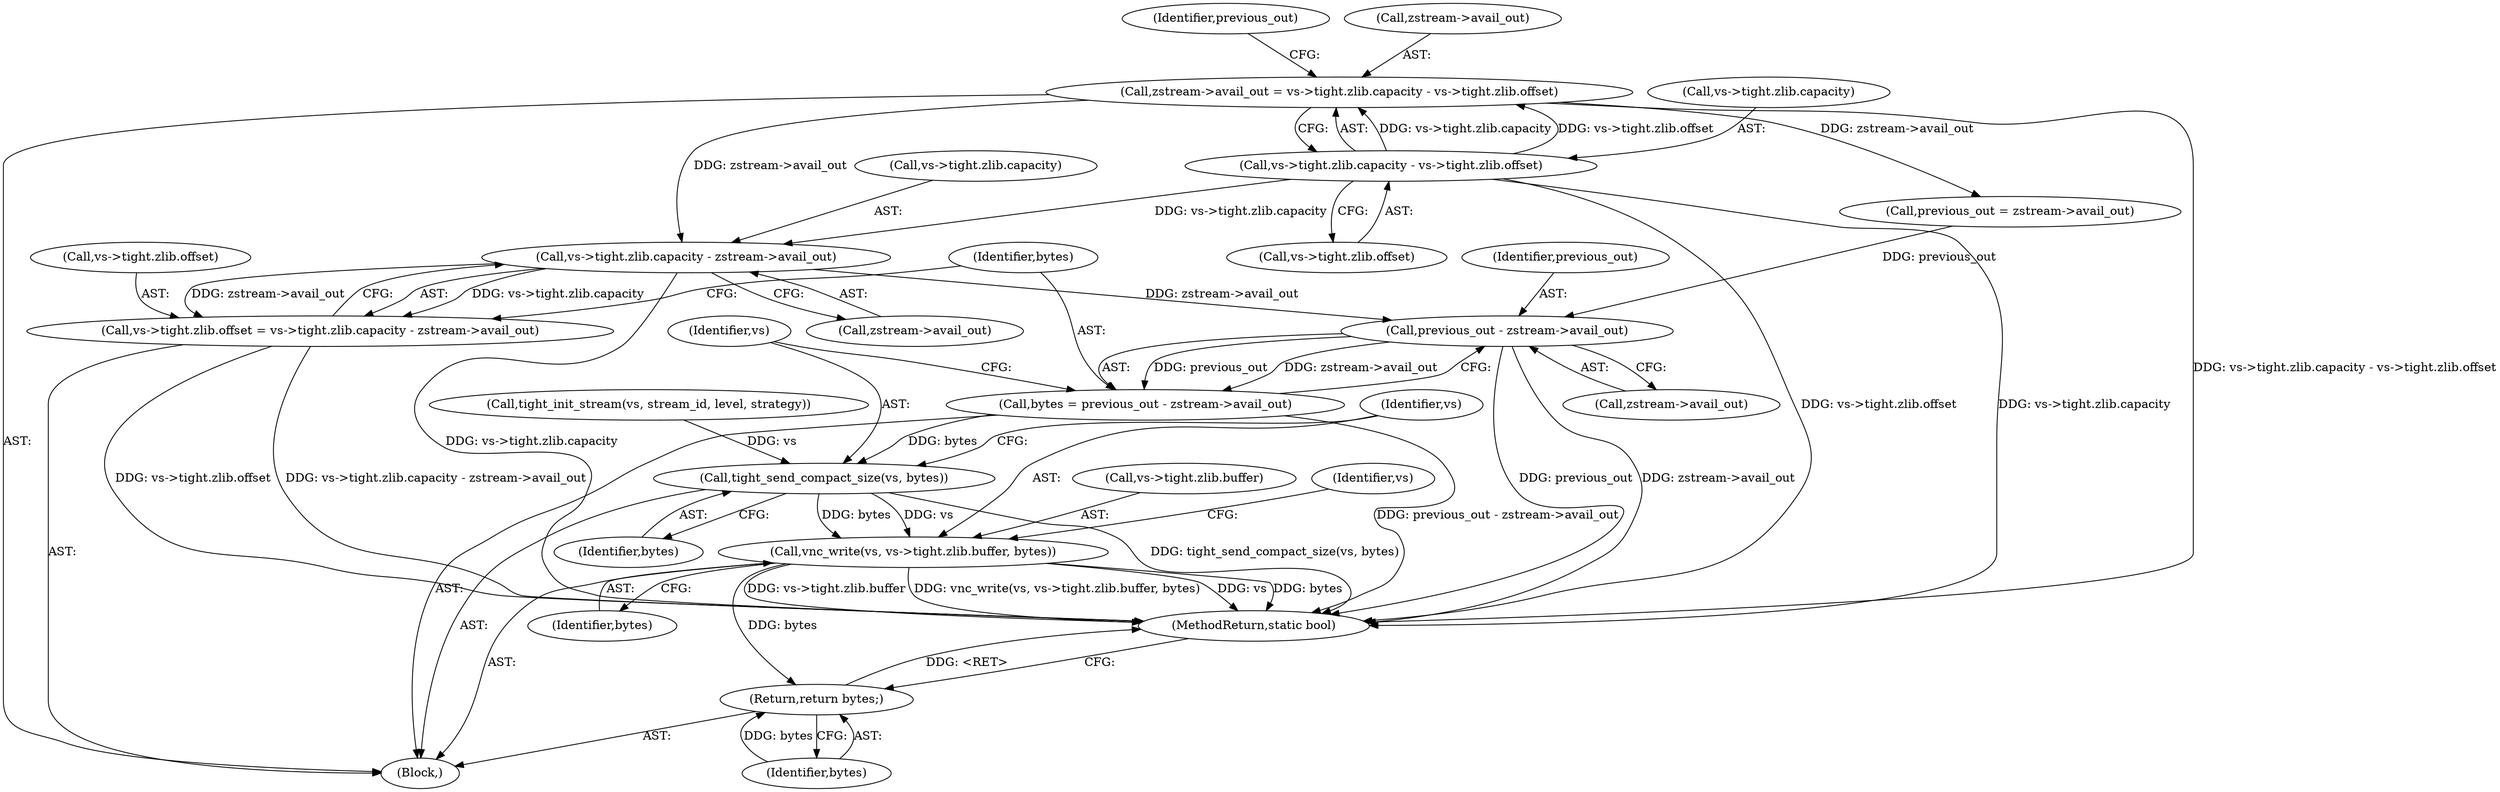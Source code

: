 digraph "0_qemu_9f64916da20eea67121d544698676295bbb105a7_0@pointer" {
"1000789" [label="(Call,vs->tight.zlib.capacity - zstream->avail_out)"];
"1000743" [label="(Call,vs->tight.zlib.capacity - vs->tight.zlib.offset)"];
"1000739" [label="(Call,zstream->avail_out = vs->tight.zlib.capacity - vs->tight.zlib.offset)"];
"1000781" [label="(Call,vs->tight.zlib.offset = vs->tight.zlib.capacity - zstream->avail_out)"];
"1000802" [label="(Call,previous_out - zstream->avail_out)"];
"1000800" [label="(Call,bytes = previous_out - zstream->avail_out)"];
"1000807" [label="(Call,tight_send_compact_size(vs, bytes))"];
"1000810" [label="(Call,vnc_write(vs, vs->tight.zlib.buffer, bytes))"];
"1000827" [label="(Return,return bytes;)"];
"1000739" [label="(Call,zstream->avail_out = vs->tight.zlib.capacity - vs->tight.zlib.offset)"];
"1000781" [label="(Call,vs->tight.zlib.offset = vs->tight.zlib.capacity - zstream->avail_out)"];
"1000642" [label="(Block,)"];
"1000812" [label="(Call,vs->tight.zlib.buffer)"];
"1000828" [label="(Identifier,bytes)"];
"1000743" [label="(Call,vs->tight.zlib.capacity - vs->tight.zlib.offset)"];
"1000808" [label="(Identifier,vs)"];
"1000758" [label="(Call,previous_out = zstream->avail_out)"];
"1000797" [label="(Call,zstream->avail_out)"];
"1000759" [label="(Identifier,previous_out)"];
"1000789" [label="(Call,vs->tight.zlib.capacity - zstream->avail_out)"];
"1000807" [label="(Call,tight_send_compact_size(vs, bytes))"];
"1000790" [label="(Call,vs->tight.zlib.capacity)"];
"1000782" [label="(Call,vs->tight.zlib.offset)"];
"1000824" [label="(Identifier,vs)"];
"1000803" [label="(Identifier,previous_out)"];
"1000744" [label="(Call,vs->tight.zlib.capacity)"];
"1000811" [label="(Identifier,vs)"];
"1000804" [label="(Call,zstream->avail_out)"];
"1000800" [label="(Call,bytes = previous_out - zstream->avail_out)"];
"1000946" [label="(MethodReturn,static bool)"];
"1000751" [label="(Call,vs->tight.zlib.offset)"];
"1000740" [label="(Call,zstream->avail_out)"];
"1000802" [label="(Call,previous_out - zstream->avail_out)"];
"1000810" [label="(Call,vnc_write(vs, vs->tight.zlib.buffer, bytes))"];
"1000827" [label="(Return,return bytes;)"];
"1000679" [label="(Call,tight_init_stream(vs, stream_id, level, strategy))"];
"1000809" [label="(Identifier,bytes)"];
"1000801" [label="(Identifier,bytes)"];
"1000819" [label="(Identifier,bytes)"];
"1000789" -> "1000781"  [label="AST: "];
"1000789" -> "1000797"  [label="CFG: "];
"1000790" -> "1000789"  [label="AST: "];
"1000797" -> "1000789"  [label="AST: "];
"1000781" -> "1000789"  [label="CFG: "];
"1000789" -> "1000946"  [label="DDG: vs->tight.zlib.capacity"];
"1000789" -> "1000781"  [label="DDG: vs->tight.zlib.capacity"];
"1000789" -> "1000781"  [label="DDG: zstream->avail_out"];
"1000743" -> "1000789"  [label="DDG: vs->tight.zlib.capacity"];
"1000739" -> "1000789"  [label="DDG: zstream->avail_out"];
"1000789" -> "1000802"  [label="DDG: zstream->avail_out"];
"1000743" -> "1000739"  [label="AST: "];
"1000743" -> "1000751"  [label="CFG: "];
"1000744" -> "1000743"  [label="AST: "];
"1000751" -> "1000743"  [label="AST: "];
"1000739" -> "1000743"  [label="CFG: "];
"1000743" -> "1000946"  [label="DDG: vs->tight.zlib.offset"];
"1000743" -> "1000946"  [label="DDG: vs->tight.zlib.capacity"];
"1000743" -> "1000739"  [label="DDG: vs->tight.zlib.capacity"];
"1000743" -> "1000739"  [label="DDG: vs->tight.zlib.offset"];
"1000739" -> "1000642"  [label="AST: "];
"1000740" -> "1000739"  [label="AST: "];
"1000759" -> "1000739"  [label="CFG: "];
"1000739" -> "1000946"  [label="DDG: vs->tight.zlib.capacity - vs->tight.zlib.offset"];
"1000739" -> "1000758"  [label="DDG: zstream->avail_out"];
"1000781" -> "1000642"  [label="AST: "];
"1000782" -> "1000781"  [label="AST: "];
"1000801" -> "1000781"  [label="CFG: "];
"1000781" -> "1000946"  [label="DDG: vs->tight.zlib.capacity - zstream->avail_out"];
"1000781" -> "1000946"  [label="DDG: vs->tight.zlib.offset"];
"1000802" -> "1000800"  [label="AST: "];
"1000802" -> "1000804"  [label="CFG: "];
"1000803" -> "1000802"  [label="AST: "];
"1000804" -> "1000802"  [label="AST: "];
"1000800" -> "1000802"  [label="CFG: "];
"1000802" -> "1000946"  [label="DDG: previous_out"];
"1000802" -> "1000946"  [label="DDG: zstream->avail_out"];
"1000802" -> "1000800"  [label="DDG: previous_out"];
"1000802" -> "1000800"  [label="DDG: zstream->avail_out"];
"1000758" -> "1000802"  [label="DDG: previous_out"];
"1000800" -> "1000642"  [label="AST: "];
"1000801" -> "1000800"  [label="AST: "];
"1000808" -> "1000800"  [label="CFG: "];
"1000800" -> "1000946"  [label="DDG: previous_out - zstream->avail_out"];
"1000800" -> "1000807"  [label="DDG: bytes"];
"1000807" -> "1000642"  [label="AST: "];
"1000807" -> "1000809"  [label="CFG: "];
"1000808" -> "1000807"  [label="AST: "];
"1000809" -> "1000807"  [label="AST: "];
"1000811" -> "1000807"  [label="CFG: "];
"1000807" -> "1000946"  [label="DDG: tight_send_compact_size(vs, bytes)"];
"1000679" -> "1000807"  [label="DDG: vs"];
"1000807" -> "1000810"  [label="DDG: vs"];
"1000807" -> "1000810"  [label="DDG: bytes"];
"1000810" -> "1000642"  [label="AST: "];
"1000810" -> "1000819"  [label="CFG: "];
"1000811" -> "1000810"  [label="AST: "];
"1000812" -> "1000810"  [label="AST: "];
"1000819" -> "1000810"  [label="AST: "];
"1000824" -> "1000810"  [label="CFG: "];
"1000810" -> "1000946"  [label="DDG: vnc_write(vs, vs->tight.zlib.buffer, bytes)"];
"1000810" -> "1000946"  [label="DDG: vs"];
"1000810" -> "1000946"  [label="DDG: bytes"];
"1000810" -> "1000946"  [label="DDG: vs->tight.zlib.buffer"];
"1000810" -> "1000827"  [label="DDG: bytes"];
"1000827" -> "1000642"  [label="AST: "];
"1000827" -> "1000828"  [label="CFG: "];
"1000828" -> "1000827"  [label="AST: "];
"1000946" -> "1000827"  [label="CFG: "];
"1000827" -> "1000946"  [label="DDG: <RET>"];
"1000828" -> "1000827"  [label="DDG: bytes"];
}
